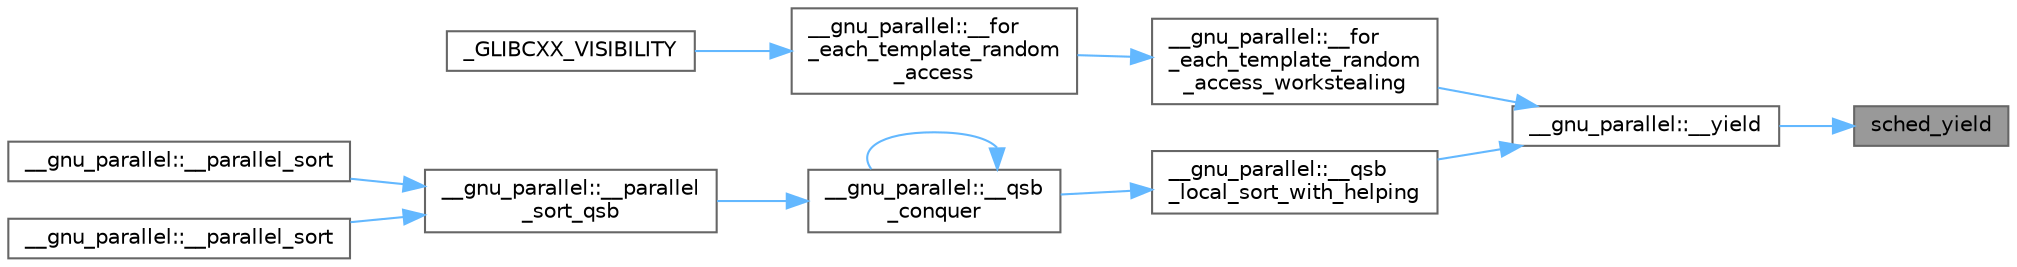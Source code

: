digraph "sched_yield"
{
 // LATEX_PDF_SIZE
  bgcolor="transparent";
  edge [fontname=Helvetica,fontsize=10,labelfontname=Helvetica,labelfontsize=10];
  node [fontname=Helvetica,fontsize=10,shape=box,height=0.2,width=0.4];
  rankdir="RL";
  Node1 [id="Node000001",label="sched_yield",height=0.2,width=0.4,color="gray40", fillcolor="grey60", style="filled", fontcolor="black",tooltip=" "];
  Node1 -> Node2 [id="edge11_Node000001_Node000002",dir="back",color="steelblue1",style="solid",tooltip=" "];
  Node2 [id="Node000002",label="__gnu_parallel::__yield",height=0.2,width=0.4,color="grey40", fillcolor="white", style="filled",URL="$namespace____gnu__parallel.html#aaa76236af73146ae89f726921bc3f2cb",tooltip="Yield control to another thread, without waiting for the end of the time slice."];
  Node2 -> Node3 [id="edge12_Node000002_Node000003",dir="back",color="steelblue1",style="solid",tooltip=" "];
  Node3 [id="Node000003",label="__gnu_parallel::__for\l_each_template_random\l_access_workstealing",height=0.2,width=0.4,color="grey40", fillcolor="white", style="filled",URL="$namespace____gnu__parallel.html#a14bdca2e9c62cde7dd8478d972f60272",tooltip="Work stealing algorithm for random access iterators."];
  Node3 -> Node4 [id="edge13_Node000003_Node000004",dir="back",color="steelblue1",style="solid",tooltip=" "];
  Node4 [id="Node000004",label="__gnu_parallel::__for\l_each_template_random\l_access",height=0.2,width=0.4,color="grey40", fillcolor="white", style="filled",URL="$namespace____gnu__parallel.html#a0ebbe56e1b059cba72c3d706307a0e50",tooltip="Chose the desired algorithm by evaluating __parallelism_tag."];
  Node4 -> Node5 [id="edge14_Node000004_Node000005",dir="back",color="steelblue1",style="solid",tooltip=" "];
  Node5 [id="Node000005",label="_GLIBCXX_VISIBILITY",height=0.2,width=0.4,color="grey40", fillcolor="white", style="filled",URL="$_classes_2lib_2include_2c_09_09_2parallel_2algo_8h.html#a544d74b2d5d0dd2197f5fd6f02691de0",tooltip=" "];
  Node2 -> Node6 [id="edge15_Node000002_Node000006",dir="back",color="steelblue1",style="solid",tooltip=" "];
  Node6 [id="Node000006",label="__gnu_parallel::__qsb\l_local_sort_with_helping",height=0.2,width=0.4,color="grey40", fillcolor="white", style="filled",URL="$namespace____gnu__parallel.html#a7565d258aacb02328cef6eb2781ab711",tooltip="Quicksort step doing load-balanced local sort."];
  Node6 -> Node7 [id="edge16_Node000006_Node000007",dir="back",color="steelblue1",style="solid",tooltip=" "];
  Node7 [id="Node000007",label="__gnu_parallel::__qsb\l_conquer",height=0.2,width=0.4,color="grey40", fillcolor="white", style="filled",URL="$namespace____gnu__parallel.html#a8d9c5686c4621822c7c3cdd015f7e693",tooltip="Quicksort conquer step."];
  Node7 -> Node8 [id="edge17_Node000007_Node000008",dir="back",color="steelblue1",style="solid",tooltip=" "];
  Node8 [id="Node000008",label="__gnu_parallel::__parallel\l_sort_qsb",height=0.2,width=0.4,color="grey40", fillcolor="white", style="filled",URL="$namespace____gnu__parallel.html#a4093dd098b32542e3d3f43ebd4c6f940",tooltip="Top-level quicksort routine."];
  Node8 -> Node9 [id="edge18_Node000008_Node000009",dir="back",color="steelblue1",style="solid",tooltip=" "];
  Node9 [id="Node000009",label="__gnu_parallel::__parallel_sort",height=0.2,width=0.4,color="grey40", fillcolor="white", style="filled",URL="$namespace____gnu__parallel.html#a000f037b08d237d140dd6144a11fb73f",tooltip="Choose balanced quicksort for parallel sorting."];
  Node8 -> Node10 [id="edge19_Node000008_Node000010",dir="back",color="steelblue1",style="solid",tooltip=" "];
  Node10 [id="Node000010",label="__gnu_parallel::__parallel_sort",height=0.2,width=0.4,color="grey40", fillcolor="white", style="filled",URL="$namespace____gnu__parallel.html#aa47b469dd82347dd63c3996eda2e237b",tooltip="Choose a parallel sorting algorithm."];
  Node7 -> Node7 [id="edge20_Node000007_Node000007",dir="back",color="steelblue1",style="solid",tooltip=" "];
}
